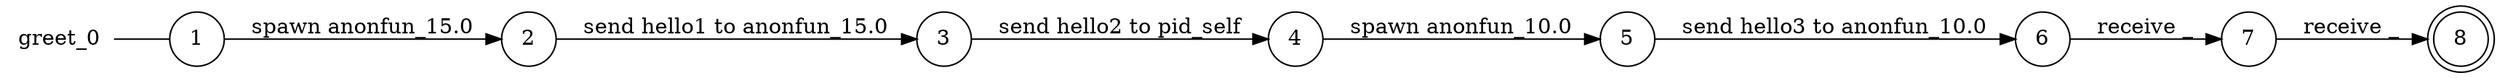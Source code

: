 digraph greet_0 {
	rankdir="LR";
	n_0 [label="greet_0", shape="plaintext"];
	n_1 [id="5", shape=circle, label="4"];
	n_2 [id="6", shape=circle, label="6"];
	n_3 [id="1", shape=circle, label="1"];
	n_0 -> n_3 [arrowhead=none];
	n_4 [id="2", shape=doublecircle, label="8"];
	n_5 [id="8", shape=circle, label="3"];
	n_6 [id="4", shape=circle, label="7"];
	n_7 [id="7", shape=circle, label="5"];
	n_8 [id="3", shape=circle, label="2"];

	n_7 -> n_2 [id="[$e|5]", label="send hello3 to anonfun_10.0"];
	n_5 -> n_1 [id="[$e|0]", label="send hello2 to pid_self"];
	n_1 -> n_7 [id="[$e|6]", label="spawn anonfun_10.0"];
	n_2 -> n_6 [id="[$e|3]", label="receive _"];
	n_3 -> n_8 [id="[$e|2]", label="spawn anonfun_15.0"];
	n_8 -> n_5 [id="[$e|4]", label="send hello1 to anonfun_15.0"];
	n_6 -> n_4 [id="[$e|1]", label="receive _"];
}
